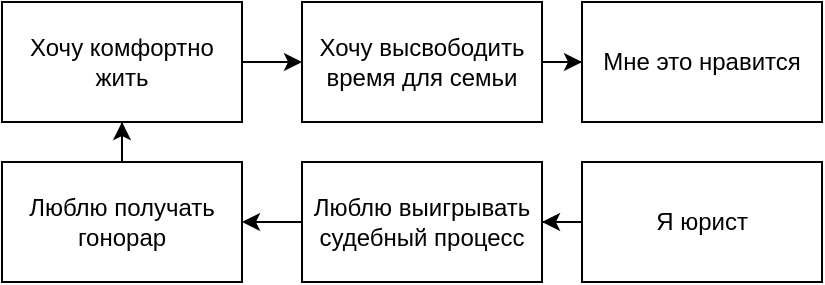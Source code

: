 <mxfile version="20.7.4" type="device"><diagram id="QmL8yZfwOUYkj5A4SxJm" name="Page-1"><mxGraphModel dx="1430" dy="857" grid="1" gridSize="10" guides="1" tooltips="1" connect="1" arrows="1" fold="1" page="1" pageScale="1" pageWidth="850" pageHeight="1100" math="0" shadow="0"><root><mxCell id="0"/><mxCell id="1" parent="0"/><mxCell id="OQM_VE0LVJgeUlSD5dfn-1" value="Мне это нравится" style="whiteSpace=wrap;html=1;" vertex="1" parent="1"><mxGeometry x="480" y="260" width="120" height="60" as="geometry"/></mxCell><mxCell id="OQM_VE0LVJgeUlSD5dfn-3" style="edgeStyle=orthogonalEdgeStyle;rounded=0;orthogonalLoop=1;jettySize=auto;html=1;" edge="1" parent="1" source="OQM_VE0LVJgeUlSD5dfn-2" target="OQM_VE0LVJgeUlSD5dfn-4"><mxGeometry relative="1" as="geometry"/></mxCell><mxCell id="OQM_VE0LVJgeUlSD5dfn-2" value="Я юрист" style="whiteSpace=wrap;html=1;" vertex="1" parent="1"><mxGeometry x="480" y="340" width="120" height="60" as="geometry"/></mxCell><mxCell id="OQM_VE0LVJgeUlSD5dfn-5" style="edgeStyle=orthogonalEdgeStyle;rounded=0;orthogonalLoop=1;jettySize=auto;html=1;" edge="1" parent="1" source="OQM_VE0LVJgeUlSD5dfn-4" target="OQM_VE0LVJgeUlSD5dfn-6"><mxGeometry relative="1" as="geometry"/></mxCell><mxCell id="OQM_VE0LVJgeUlSD5dfn-4" value="Люблю выигрывать судебный процесс" style="whiteSpace=wrap;html=1;" vertex="1" parent="1"><mxGeometry x="340" y="340" width="120" height="60" as="geometry"/></mxCell><mxCell id="OQM_VE0LVJgeUlSD5dfn-7" style="edgeStyle=orthogonalEdgeStyle;rounded=0;orthogonalLoop=1;jettySize=auto;html=1;" edge="1" parent="1" source="OQM_VE0LVJgeUlSD5dfn-6" target="OQM_VE0LVJgeUlSD5dfn-8"><mxGeometry relative="1" as="geometry"/></mxCell><mxCell id="OQM_VE0LVJgeUlSD5dfn-6" value="Люблю получать гонорар" style="whiteSpace=wrap;html=1;" vertex="1" parent="1"><mxGeometry x="190" y="340" width="120" height="60" as="geometry"/></mxCell><mxCell id="OQM_VE0LVJgeUlSD5dfn-11" style="edgeStyle=orthogonalEdgeStyle;rounded=0;orthogonalLoop=1;jettySize=auto;html=1;" edge="1" parent="1" source="OQM_VE0LVJgeUlSD5dfn-8" target="OQM_VE0LVJgeUlSD5dfn-10"><mxGeometry relative="1" as="geometry"/></mxCell><mxCell id="OQM_VE0LVJgeUlSD5dfn-8" value="Хочу комфортно жить" style="whiteSpace=wrap;html=1;" vertex="1" parent="1"><mxGeometry x="190" y="260" width="120" height="60" as="geometry"/></mxCell><mxCell id="OQM_VE0LVJgeUlSD5dfn-12" style="edgeStyle=orthogonalEdgeStyle;rounded=0;orthogonalLoop=1;jettySize=auto;html=1;" edge="1" parent="1" source="OQM_VE0LVJgeUlSD5dfn-10" target="OQM_VE0LVJgeUlSD5dfn-1"><mxGeometry relative="1" as="geometry"/></mxCell><mxCell id="OQM_VE0LVJgeUlSD5dfn-10" value="Хочу высвободить время для семьи" style="whiteSpace=wrap;html=1;" vertex="1" parent="1"><mxGeometry x="340" y="260" width="120" height="60" as="geometry"/></mxCell></root></mxGraphModel></diagram></mxfile>